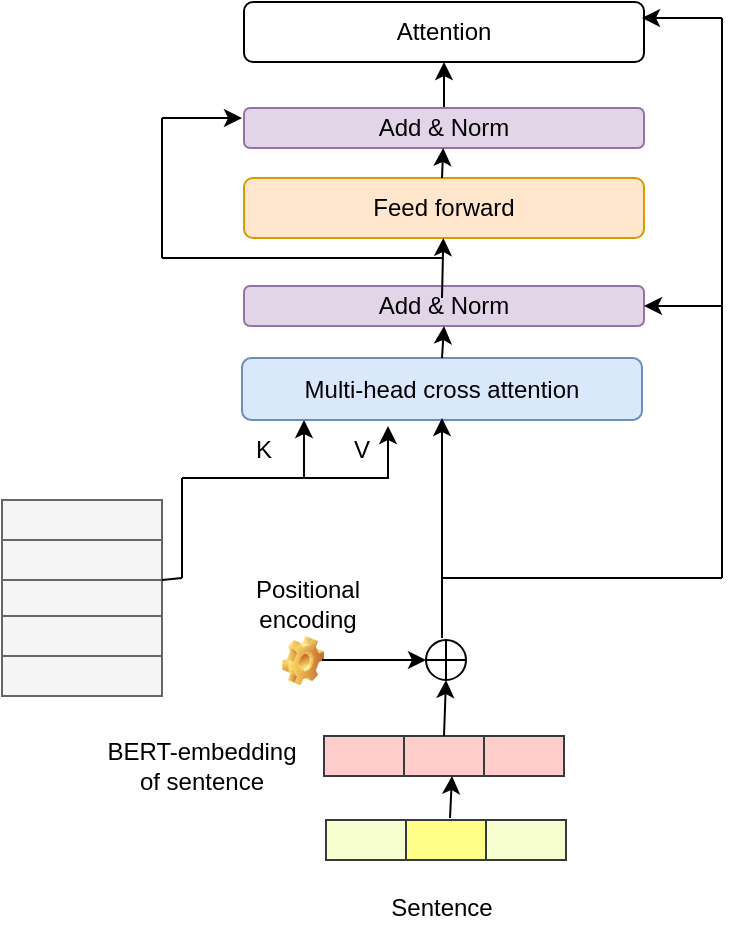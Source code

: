 <mxfile version="16.4.5" type="github">
  <diagram id="FdcYQjDbwHpzMvA2prWP" name="Page-1">
    <mxGraphModel dx="1038" dy="579" grid="1" gridSize="10" guides="1" tooltips="1" connect="1" arrows="1" fold="1" page="1" pageScale="1" pageWidth="850" pageHeight="1100" math="0" shadow="0">
      <root>
        <mxCell id="0" />
        <mxCell id="1" parent="0" />
        <mxCell id="6voSHcXXVBX3k06lsxQZ-23" value="" style="edgeStyle=orthogonalEdgeStyle;rounded=0;orthogonalLoop=1;jettySize=auto;html=1;startArrow=none;" edge="1" parent="1" source="6voSHcXXVBX3k06lsxQZ-54">
          <mxGeometry relative="1" as="geometry">
            <mxPoint x="233" y="284" as="targetPoint" />
            <Array as="points">
              <mxPoint x="130" y="310" />
              <mxPoint x="233" y="310" />
            </Array>
          </mxGeometry>
        </mxCell>
        <mxCell id="6voSHcXXVBX3k06lsxQZ-3" value="" style="rounded=0;whiteSpace=wrap;html=1;fillColor=#f5f5f5;strokeColor=#666666;fontColor=#333333;" vertex="1" parent="1">
          <mxGeometry x="40" y="321" width="80" height="20" as="geometry" />
        </mxCell>
        <mxCell id="6voSHcXXVBX3k06lsxQZ-4" value="" style="rounded=0;whiteSpace=wrap;html=1;fillColor=#f5f5f5;strokeColor=#666666;fontColor=#333333;" vertex="1" parent="1">
          <mxGeometry x="40" y="341" width="80" height="20" as="geometry" />
        </mxCell>
        <mxCell id="6voSHcXXVBX3k06lsxQZ-5" value="" style="rounded=0;whiteSpace=wrap;html=1;fillColor=#f5f5f5;strokeColor=#666666;fontColor=#333333;" vertex="1" parent="1">
          <mxGeometry x="40" y="361" width="80" height="20" as="geometry" />
        </mxCell>
        <mxCell id="6voSHcXXVBX3k06lsxQZ-6" value="" style="rounded=0;whiteSpace=wrap;html=1;fillColor=#f5f5f5;strokeColor=#666666;fontColor=#333333;" vertex="1" parent="1">
          <mxGeometry x="40" y="379" width="80" height="20" as="geometry" />
        </mxCell>
        <mxCell id="6voSHcXXVBX3k06lsxQZ-7" value="" style="rounded=0;whiteSpace=wrap;html=1;fillColor=#f5f5f5;strokeColor=#666666;fontColor=#333333;" vertex="1" parent="1">
          <mxGeometry x="40" y="399" width="80" height="20" as="geometry" />
        </mxCell>
        <mxCell id="6voSHcXXVBX3k06lsxQZ-9" value="" style="rounded=0;whiteSpace=wrap;html=1;fillColor=#F7FFD1;strokeColor=#36393d;" vertex="1" parent="1">
          <mxGeometry x="202" y="481" width="40" height="20" as="geometry" />
        </mxCell>
        <mxCell id="6voSHcXXVBX3k06lsxQZ-10" value="" style="rounded=0;whiteSpace=wrap;html=1;fillColor=#ffff88;strokeColor=#36393d;" vertex="1" parent="1">
          <mxGeometry x="242" y="481" width="40" height="20" as="geometry" />
        </mxCell>
        <mxCell id="6voSHcXXVBX3k06lsxQZ-12" value="" style="rounded=0;whiteSpace=wrap;html=1;fillColor=#ffcccc;strokeColor=#36393d;" vertex="1" parent="1">
          <mxGeometry x="201" y="439" width="40" height="20" as="geometry" />
        </mxCell>
        <mxCell id="6voSHcXXVBX3k06lsxQZ-13" value="" style="rounded=0;whiteSpace=wrap;html=1;fillColor=#ffcccc;strokeColor=#36393d;" vertex="1" parent="1">
          <mxGeometry x="241" y="439" width="40" height="20" as="geometry" />
        </mxCell>
        <mxCell id="6voSHcXXVBX3k06lsxQZ-14" value="" style="rounded=0;whiteSpace=wrap;html=1;fillColor=#ffcccc;strokeColor=#36393d;" vertex="1" parent="1">
          <mxGeometry x="281" y="439" width="40" height="20" as="geometry" />
        </mxCell>
        <mxCell id="6voSHcXXVBX3k06lsxQZ-15" value="Multi-head cross attention" style="rounded=1;whiteSpace=wrap;html=1;fillColor=#dae8fc;strokeColor=#6c8ebf;" vertex="1" parent="1">
          <mxGeometry x="160" y="250" width="200" height="31" as="geometry" />
        </mxCell>
        <mxCell id="6voSHcXXVBX3k06lsxQZ-16" value="" style="verticalLabelPosition=bottom;verticalAlign=top;html=1;shape=mxgraph.flowchart.summing_function;" vertex="1" parent="1">
          <mxGeometry x="252" y="391" width="20" height="20" as="geometry" />
        </mxCell>
        <mxCell id="6voSHcXXVBX3k06lsxQZ-17" value="" style="shape=image;html=1;verticalLabelPosition=bottom;verticalAlign=top;imageAspect=1;aspect=fixed;image=img/clipart/Gear_128x128.png" vertex="1" parent="1">
          <mxGeometry x="180" y="389" width="21" height="24.63" as="geometry" />
        </mxCell>
        <mxCell id="6voSHcXXVBX3k06lsxQZ-18" value="" style="endArrow=classic;html=1;rounded=0;entryX=0;entryY=0.5;entryDx=0;entryDy=0;entryPerimeter=0;" edge="1" parent="1" target="6voSHcXXVBX3k06lsxQZ-16">
          <mxGeometry width="50" height="50" relative="1" as="geometry">
            <mxPoint x="200" y="401" as="sourcePoint" />
            <mxPoint x="252" y="349" as="targetPoint" />
          </mxGeometry>
        </mxCell>
        <mxCell id="6voSHcXXVBX3k06lsxQZ-19" value="" style="endArrow=classic;html=1;rounded=0;entryX=0.5;entryY=1;entryDx=0;entryDy=0;entryPerimeter=0;exitX=0.5;exitY=0;exitDx=0;exitDy=0;" edge="1" parent="1" source="6voSHcXXVBX3k06lsxQZ-13" target="6voSHcXXVBX3k06lsxQZ-16">
          <mxGeometry width="50" height="50" relative="1" as="geometry">
            <mxPoint x="260" y="460" as="sourcePoint" />
            <mxPoint x="310" y="410" as="targetPoint" />
          </mxGeometry>
        </mxCell>
        <mxCell id="6voSHcXXVBX3k06lsxQZ-20" value="" style="endArrow=classic;html=1;rounded=0;" edge="1" parent="1">
          <mxGeometry width="50" height="50" relative="1" as="geometry">
            <mxPoint x="260" y="390" as="sourcePoint" />
            <mxPoint x="260" y="280" as="targetPoint" />
          </mxGeometry>
        </mxCell>
        <mxCell id="6voSHcXXVBX3k06lsxQZ-24" value="" style="endArrow=classic;html=1;rounded=0;entryX=0.25;entryY=1;entryDx=0;entryDy=0;" edge="1" parent="1">
          <mxGeometry width="50" height="50" relative="1" as="geometry">
            <mxPoint x="191" y="310" as="sourcePoint" />
            <mxPoint x="191" y="281" as="targetPoint" />
          </mxGeometry>
        </mxCell>
        <mxCell id="6voSHcXXVBX3k06lsxQZ-28" value="" style="endArrow=classic;html=1;rounded=0;entryX=0.75;entryY=1;entryDx=0;entryDy=0;" edge="1" parent="1">
          <mxGeometry width="50" height="50" relative="1" as="geometry">
            <mxPoint x="264" y="480" as="sourcePoint" />
            <mxPoint x="265" y="459" as="targetPoint" />
          </mxGeometry>
        </mxCell>
        <mxCell id="6voSHcXXVBX3k06lsxQZ-29" value="" style="rounded=0;whiteSpace=wrap;html=1;fillColor=#F7FFD1;strokeColor=#36393d;" vertex="1" parent="1">
          <mxGeometry x="282" y="481" width="40" height="20" as="geometry" />
        </mxCell>
        <mxCell id="6voSHcXXVBX3k06lsxQZ-41" value="" style="edgeStyle=orthogonalEdgeStyle;rounded=0;orthogonalLoop=1;jettySize=auto;html=1;exitX=0.5;exitY=0;exitDx=0;exitDy=0;" edge="1" parent="1" source="6voSHcXXVBX3k06lsxQZ-32" target="6voSHcXXVBX3k06lsxQZ-34">
          <mxGeometry relative="1" as="geometry" />
        </mxCell>
        <mxCell id="6voSHcXXVBX3k06lsxQZ-30" value="Add &amp;amp; Norm" style="rounded=1;whiteSpace=wrap;html=1;fillColor=#e1d5e7;strokeColor=#9673a6;" vertex="1" parent="1">
          <mxGeometry x="161" y="214" width="200" height="20" as="geometry" />
        </mxCell>
        <mxCell id="6voSHcXXVBX3k06lsxQZ-31" value="Feed forward" style="rounded=1;whiteSpace=wrap;html=1;fillColor=#ffe6cc;strokeColor=#d79b00;" vertex="1" parent="1">
          <mxGeometry x="161" y="160" width="200" height="30" as="geometry" />
        </mxCell>
        <mxCell id="6voSHcXXVBX3k06lsxQZ-32" value="Add &amp;amp; Norm" style="rounded=1;whiteSpace=wrap;html=1;fillColor=#e1d5e7;strokeColor=#9673a6;" vertex="1" parent="1">
          <mxGeometry x="161" y="125" width="200" height="20" as="geometry" />
        </mxCell>
        <mxCell id="6voSHcXXVBX3k06lsxQZ-34" value="Attention" style="rounded=1;whiteSpace=wrap;html=1;fillColor=none;" vertex="1" parent="1">
          <mxGeometry x="161" y="72" width="200" height="30" as="geometry" />
        </mxCell>
        <mxCell id="6voSHcXXVBX3k06lsxQZ-36" value="" style="endArrow=classic;html=1;rounded=0;exitX=0.5;exitY=0;exitDx=0;exitDy=0;entryX=0.5;entryY=1;entryDx=0;entryDy=0;" edge="1" parent="1" source="6voSHcXXVBX3k06lsxQZ-15" target="6voSHcXXVBX3k06lsxQZ-30">
          <mxGeometry width="50" height="50" relative="1" as="geometry">
            <mxPoint x="260" y="280" as="sourcePoint" />
            <mxPoint x="310" y="230" as="targetPoint" />
          </mxGeometry>
        </mxCell>
        <mxCell id="6voSHcXXVBX3k06lsxQZ-39" value="" style="endArrow=classic;html=1;rounded=0;" edge="1" parent="1" target="6voSHcXXVBX3k06lsxQZ-31">
          <mxGeometry width="50" height="50" relative="1" as="geometry">
            <mxPoint x="260" y="220" as="sourcePoint" />
            <mxPoint x="310" y="170" as="targetPoint" />
          </mxGeometry>
        </mxCell>
        <mxCell id="6voSHcXXVBX3k06lsxQZ-43" value="" style="endArrow=classic;html=1;rounded=0;" edge="1" parent="1" target="6voSHcXXVBX3k06lsxQZ-32">
          <mxGeometry width="50" height="50" relative="1" as="geometry">
            <mxPoint x="260" y="160" as="sourcePoint" />
            <mxPoint x="310" y="130" as="targetPoint" />
          </mxGeometry>
        </mxCell>
        <mxCell id="6voSHcXXVBX3k06lsxQZ-44" value="" style="endArrow=none;html=1;rounded=0;" edge="1" parent="1">
          <mxGeometry width="50" height="50" relative="1" as="geometry">
            <mxPoint x="260" y="360" as="sourcePoint" />
            <mxPoint x="400" y="360" as="targetPoint" />
          </mxGeometry>
        </mxCell>
        <mxCell id="6voSHcXXVBX3k06lsxQZ-45" value="" style="endArrow=none;html=1;rounded=0;" edge="1" parent="1">
          <mxGeometry width="50" height="50" relative="1" as="geometry">
            <mxPoint x="400" y="360" as="sourcePoint" />
            <mxPoint x="400" y="80" as="targetPoint" />
          </mxGeometry>
        </mxCell>
        <mxCell id="6voSHcXXVBX3k06lsxQZ-46" value="" style="endArrow=classic;html=1;rounded=0;entryX=1;entryY=0.5;entryDx=0;entryDy=0;" edge="1" parent="1" target="6voSHcXXVBX3k06lsxQZ-30">
          <mxGeometry width="50" height="50" relative="1" as="geometry">
            <mxPoint x="400" y="224" as="sourcePoint" />
            <mxPoint x="450" y="170" as="targetPoint" />
          </mxGeometry>
        </mxCell>
        <mxCell id="6voSHcXXVBX3k06lsxQZ-47" value="" style="endArrow=classic;html=1;rounded=0;" edge="1" parent="1">
          <mxGeometry width="50" height="50" relative="1" as="geometry">
            <mxPoint x="400" y="80" as="sourcePoint" />
            <mxPoint x="360" y="80" as="targetPoint" />
          </mxGeometry>
        </mxCell>
        <mxCell id="6voSHcXXVBX3k06lsxQZ-50" value="" style="endArrow=none;html=1;rounded=0;" edge="1" parent="1">
          <mxGeometry width="50" height="50" relative="1" as="geometry">
            <mxPoint x="120" y="200" as="sourcePoint" />
            <mxPoint x="260" y="200" as="targetPoint" />
          </mxGeometry>
        </mxCell>
        <mxCell id="6voSHcXXVBX3k06lsxQZ-51" value="" style="endArrow=none;html=1;rounded=0;" edge="1" parent="1">
          <mxGeometry width="50" height="50" relative="1" as="geometry">
            <mxPoint x="120" y="200" as="sourcePoint" />
            <mxPoint x="120" y="130" as="targetPoint" />
          </mxGeometry>
        </mxCell>
        <mxCell id="6voSHcXXVBX3k06lsxQZ-52" value="" style="endArrow=classic;html=1;rounded=0;" edge="1" parent="1">
          <mxGeometry width="50" height="50" relative="1" as="geometry">
            <mxPoint x="120" y="130" as="sourcePoint" />
            <mxPoint x="160" y="130" as="targetPoint" />
          </mxGeometry>
        </mxCell>
        <mxCell id="6voSHcXXVBX3k06lsxQZ-53" value="K" style="text;html=1;strokeColor=none;fillColor=none;align=center;verticalAlign=middle;whiteSpace=wrap;rounded=0;" vertex="1" parent="1">
          <mxGeometry x="141" y="281" width="60" height="30" as="geometry" />
        </mxCell>
        <mxCell id="6voSHcXXVBX3k06lsxQZ-54" value="V" style="text;html=1;strokeColor=none;fillColor=none;align=center;verticalAlign=middle;whiteSpace=wrap;rounded=0;" vertex="1" parent="1">
          <mxGeometry x="190" y="281" width="60" height="30" as="geometry" />
        </mxCell>
        <mxCell id="6voSHcXXVBX3k06lsxQZ-56" value="" style="endArrow=none;html=1;rounded=0;" edge="1" parent="1">
          <mxGeometry width="50" height="50" relative="1" as="geometry">
            <mxPoint x="130" y="360" as="sourcePoint" />
            <mxPoint x="130" y="310" as="targetPoint" />
          </mxGeometry>
        </mxCell>
        <mxCell id="6voSHcXXVBX3k06lsxQZ-57" value="" style="endArrow=none;html=1;rounded=0;exitX=1;exitY=0;exitDx=0;exitDy=0;" edge="1" parent="1" source="6voSHcXXVBX3k06lsxQZ-5">
          <mxGeometry width="50" height="50" relative="1" as="geometry">
            <mxPoint x="110" y="400" as="sourcePoint" />
            <mxPoint x="130" y="360" as="targetPoint" />
          </mxGeometry>
        </mxCell>
        <mxCell id="6voSHcXXVBX3k06lsxQZ-58" value="Sentence" style="text;html=1;strokeColor=none;fillColor=none;align=center;verticalAlign=middle;whiteSpace=wrap;rounded=0;" vertex="1" parent="1">
          <mxGeometry x="190" y="510" width="140" height="30" as="geometry" />
        </mxCell>
        <mxCell id="6voSHcXXVBX3k06lsxQZ-59" value="BERT-embedding of sentence" style="text;html=1;strokeColor=none;fillColor=none;align=center;verticalAlign=middle;whiteSpace=wrap;rounded=0;" vertex="1" parent="1">
          <mxGeometry x="90" y="439" width="100" height="30" as="geometry" />
        </mxCell>
        <mxCell id="6voSHcXXVBX3k06lsxQZ-60" value="Positional encoding" style="text;html=1;strokeColor=none;fillColor=none;align=center;verticalAlign=middle;whiteSpace=wrap;rounded=0;" vertex="1" parent="1">
          <mxGeometry x="148" y="358" width="90" height="30" as="geometry" />
        </mxCell>
      </root>
    </mxGraphModel>
  </diagram>
</mxfile>

